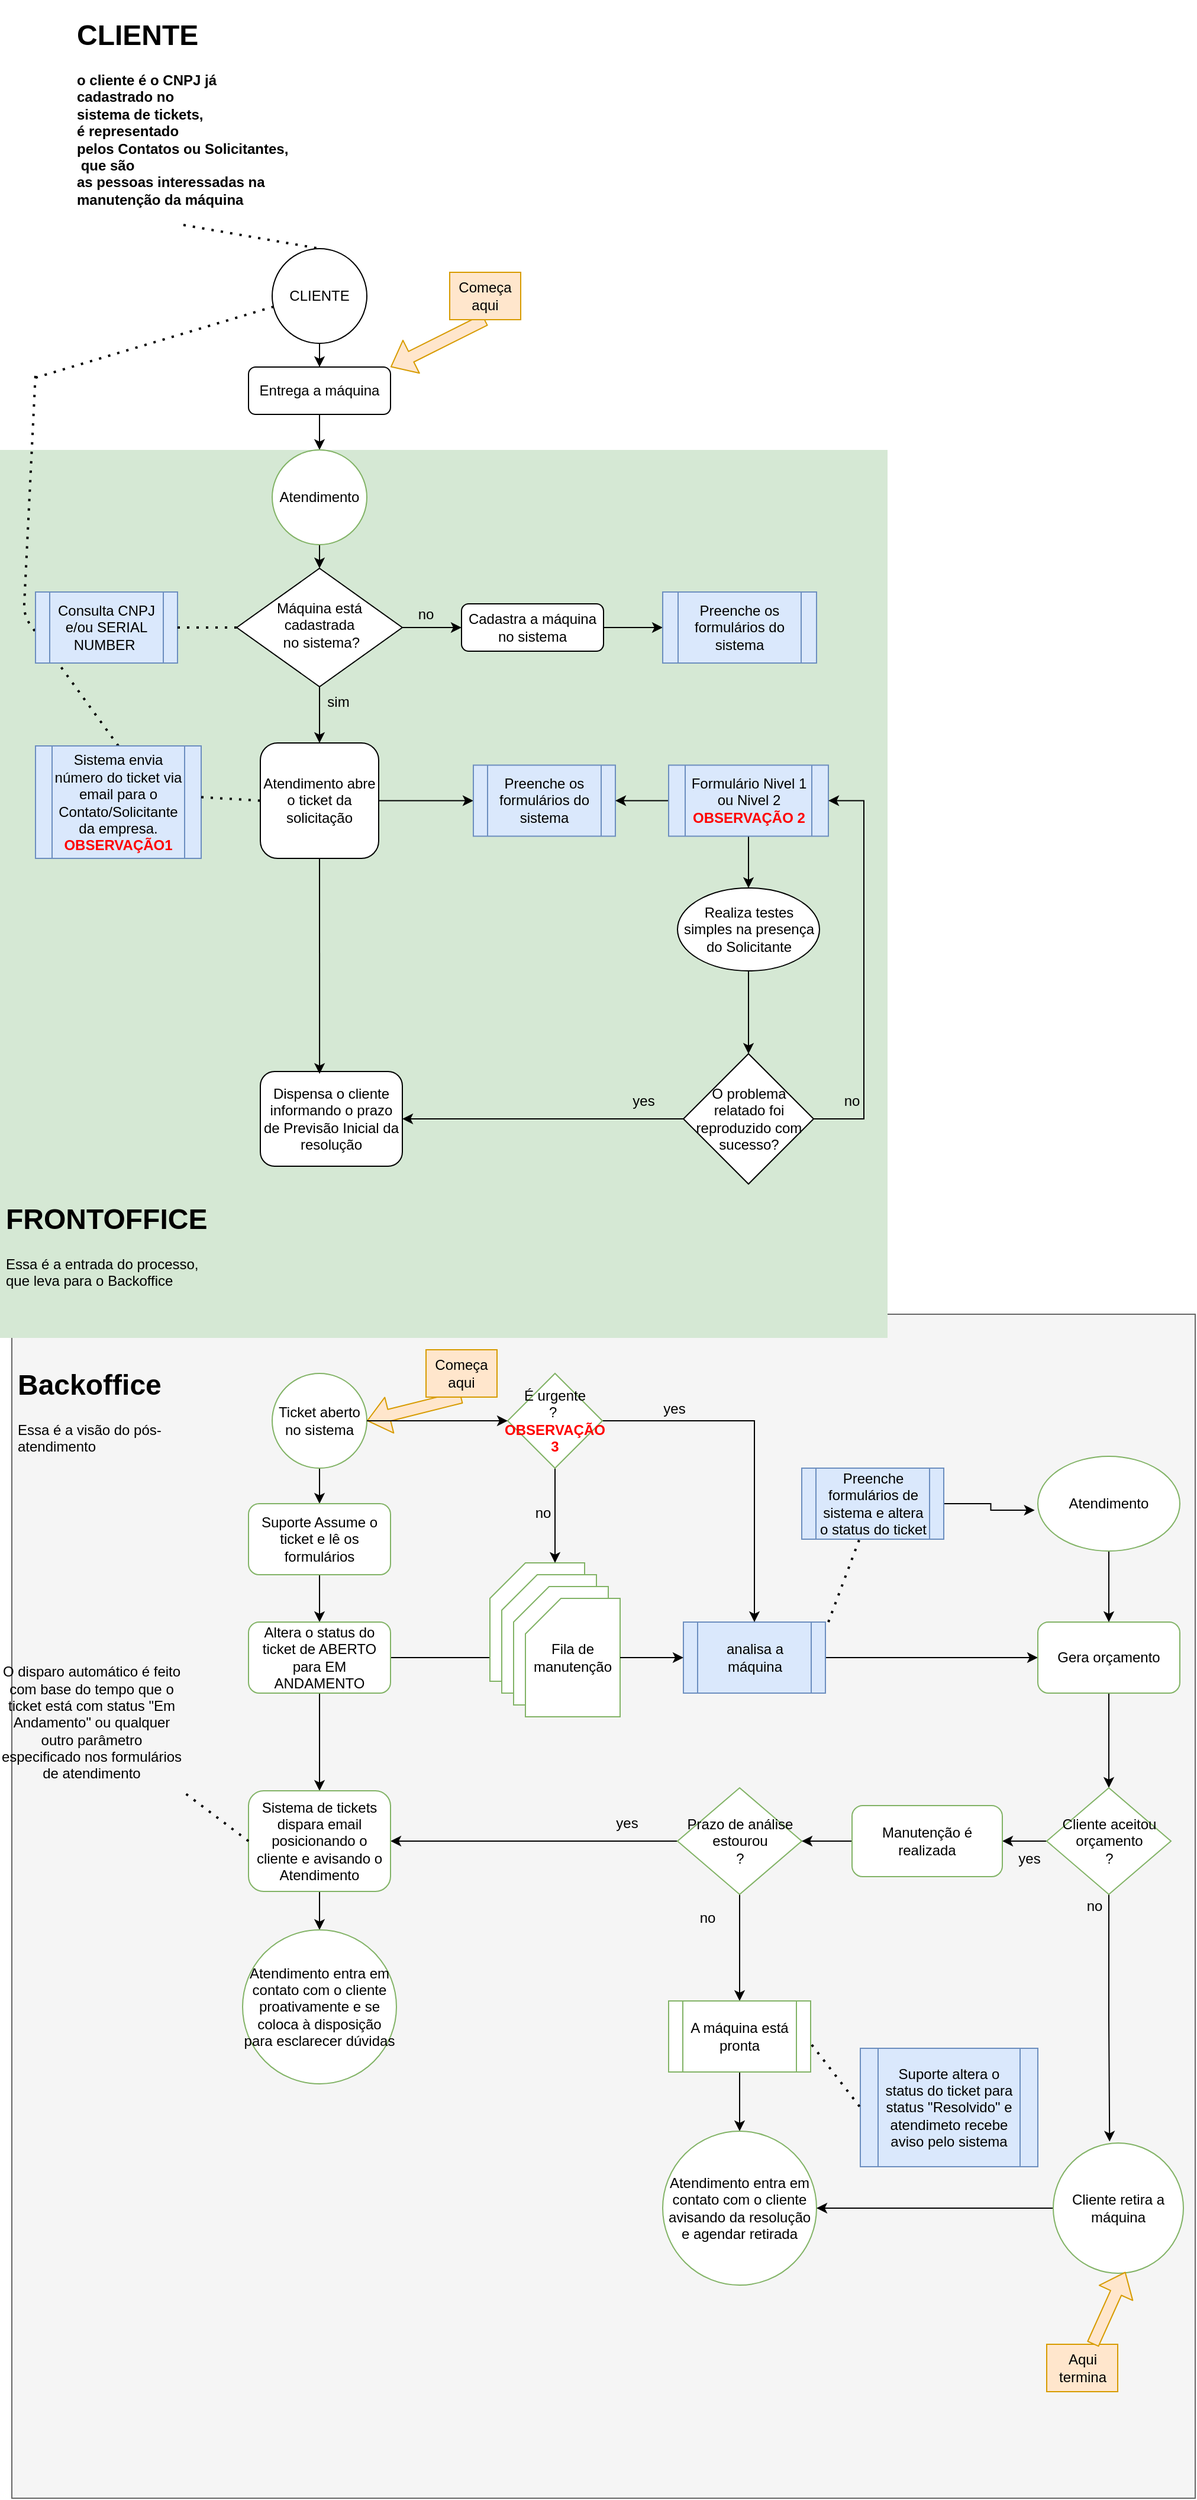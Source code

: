 <mxfile version="13.6.4" type="github" pages="2">
  <diagram id="C5RBs43oDa-KdzZeNtuy" name="Visão Geral">
    <mxGraphModel dx="1499" dy="1577" grid="1" gridSize="10" guides="1" tooltips="1" connect="1" arrows="1" fold="1" page="1" pageScale="1" pageWidth="827" pageHeight="1169" math="0" shadow="0">
      <root>
        <mxCell id="WIyWlLk6GJQsqaUBKTNV-0" />
        <mxCell id="WIyWlLk6GJQsqaUBKTNV-1" parent="WIyWlLk6GJQsqaUBKTNV-0" />
        <mxCell id="3Efzy5YHDAg28Vnzc58b-7" value="" style="whiteSpace=wrap;html=1;aspect=fixed;fillColor=#f5f5f5;strokeColor=#666666;fontColor=#333333;" vertex="1" parent="WIyWlLk6GJQsqaUBKTNV-1">
          <mxGeometry x="-40" y="790" width="1000" height="1000" as="geometry" />
        </mxCell>
        <mxCell id="3Efzy5YHDAg28Vnzc58b-5" value="" style="whiteSpace=wrap;html=1;aspect=fixed;fillColor=#d5e8d4;strokeColor=none;" vertex="1" parent="WIyWlLk6GJQsqaUBKTNV-1">
          <mxGeometry x="-50" y="60" width="750" height="750" as="geometry" />
        </mxCell>
        <mxCell id="7Lst1Z8mut2F61UAbVNJ-13" value="" style="endArrow=none;dashed=1;html=1;dashPattern=1 3;strokeWidth=2;exitX=0.5;exitY=0;exitDx=0;exitDy=0;" parent="WIyWlLk6GJQsqaUBKTNV-1" source="7Lst1Z8mut2F61UAbVNJ-11" edge="1">
          <mxGeometry width="50" height="50" relative="1" as="geometry">
            <mxPoint x="60" y="320" as="sourcePoint" />
            <mxPoint x="-20" y="-4" as="targetPoint" />
            <Array as="points">
              <mxPoint x="-30" y="200" />
            </Array>
          </mxGeometry>
        </mxCell>
        <mxCell id="3Efzy5YHDAg28Vnzc58b-15" style="edgeStyle=orthogonalEdgeStyle;rounded=0;orthogonalLoop=1;jettySize=auto;html=1;exitX=0.5;exitY=1;exitDx=0;exitDy=0;entryX=0.5;entryY=0;entryDx=0;entryDy=0;" edge="1" parent="WIyWlLk6GJQsqaUBKTNV-1" source="WIyWlLk6GJQsqaUBKTNV-3" target="3Efzy5YHDAg28Vnzc58b-12">
          <mxGeometry relative="1" as="geometry" />
        </mxCell>
        <mxCell id="WIyWlLk6GJQsqaUBKTNV-3" value="Entrega a máquina" style="rounded=1;whiteSpace=wrap;html=1;fontSize=12;glass=0;strokeWidth=1;shadow=0;" parent="WIyWlLk6GJQsqaUBKTNV-1" vertex="1">
          <mxGeometry x="160" y="-10" width="120" height="40" as="geometry" />
        </mxCell>
        <mxCell id="UbtrlWNclStTOAR4xFq_-16" value="" style="edgeStyle=orthogonalEdgeStyle;rounded=0;orthogonalLoop=1;jettySize=auto;html=1;" edge="1" parent="WIyWlLk6GJQsqaUBKTNV-1" source="WIyWlLk6GJQsqaUBKTNV-6" target="UbtrlWNclStTOAR4xFq_-13">
          <mxGeometry relative="1" as="geometry" />
        </mxCell>
        <mxCell id="3Efzy5YHDAg28Vnzc58b-3" style="edgeStyle=orthogonalEdgeStyle;rounded=0;orthogonalLoop=1;jettySize=auto;html=1;exitX=1;exitY=0.5;exitDx=0;exitDy=0;entryX=0;entryY=0.5;entryDx=0;entryDy=0;" edge="1" parent="WIyWlLk6GJQsqaUBKTNV-1" source="WIyWlLk6GJQsqaUBKTNV-6" target="WIyWlLk6GJQsqaUBKTNV-7">
          <mxGeometry relative="1" as="geometry" />
        </mxCell>
        <mxCell id="WIyWlLk6GJQsqaUBKTNV-6" value="Máquina está cadastrada&lt;br&gt;&amp;nbsp;no sistema?" style="rhombus;whiteSpace=wrap;html=1;shadow=0;fontFamily=Helvetica;fontSize=12;align=center;strokeWidth=1;spacing=6;spacingTop=-4;" parent="WIyWlLk6GJQsqaUBKTNV-1" vertex="1">
          <mxGeometry x="150" y="160" width="140" height="100" as="geometry" />
        </mxCell>
        <mxCell id="7Lst1Z8mut2F61UAbVNJ-8" style="edgeStyle=orthogonalEdgeStyle;rounded=0;orthogonalLoop=1;jettySize=auto;html=1;entryX=0;entryY=0.5;entryDx=0;entryDy=0;" parent="WIyWlLk6GJQsqaUBKTNV-1" source="WIyWlLk6GJQsqaUBKTNV-7" target="7Lst1Z8mut2F61UAbVNJ-5" edge="1">
          <mxGeometry relative="1" as="geometry" />
        </mxCell>
        <mxCell id="WIyWlLk6GJQsqaUBKTNV-7" value="Cadastra a máquina no sistema" style="rounded=1;whiteSpace=wrap;html=1;fontSize=12;glass=0;strokeWidth=1;shadow=0;" parent="WIyWlLk6GJQsqaUBKTNV-1" vertex="1">
          <mxGeometry x="340" y="190" width="120" height="40" as="geometry" />
        </mxCell>
        <mxCell id="7Lst1Z8mut2F61UAbVNJ-10" style="edgeStyle=orthogonalEdgeStyle;rounded=0;orthogonalLoop=1;jettySize=auto;html=1;exitX=1;exitY=0.5;exitDx=0;exitDy=0;" parent="WIyWlLk6GJQsqaUBKTNV-1" source="UbtrlWNclStTOAR4xFq_-13" target="7Lst1Z8mut2F61UAbVNJ-9" edge="1">
          <mxGeometry relative="1" as="geometry">
            <mxPoint x="275" y="357.5" as="sourcePoint" />
          </mxGeometry>
        </mxCell>
        <mxCell id="WIyWlLk6GJQsqaUBKTNV-11" value="Dispensa o cliente informando o prazo de Previsão Inicial da resolução" style="rounded=1;whiteSpace=wrap;html=1;fontSize=12;glass=0;strokeWidth=1;shadow=0;" parent="WIyWlLk6GJQsqaUBKTNV-1" vertex="1">
          <mxGeometry x="170" y="585" width="120" height="80" as="geometry" />
        </mxCell>
        <mxCell id="7Lst1Z8mut2F61UAbVNJ-1" value="" style="edgeStyle=orthogonalEdgeStyle;rounded=0;orthogonalLoop=1;jettySize=auto;html=1;exitX=0.5;exitY=1;exitDx=0;exitDy=0;" parent="WIyWlLk6GJQsqaUBKTNV-1" source="7Lst1Z8mut2F61UAbVNJ-2" target="WIyWlLk6GJQsqaUBKTNV-3" edge="1">
          <mxGeometry relative="1" as="geometry">
            <mxPoint x="220" y="40" as="sourcePoint" />
          </mxGeometry>
        </mxCell>
        <mxCell id="7Lst1Z8mut2F61UAbVNJ-2" value="CLIENTE" style="ellipse;whiteSpace=wrap;html=1;aspect=fixed;" parent="WIyWlLk6GJQsqaUBKTNV-1" vertex="1">
          <mxGeometry x="180" y="-110" width="80" height="80" as="geometry" />
        </mxCell>
        <mxCell id="7Lst1Z8mut2F61UAbVNJ-3" value="Consulta CNPJ e/ou SERIAL NUMBER&amp;nbsp;" style="shape=process;whiteSpace=wrap;html=1;backgroundOutline=1;fillColor=#dae8fc;strokeColor=#6c8ebf;" parent="WIyWlLk6GJQsqaUBKTNV-1" vertex="1">
          <mxGeometry x="-20" y="180" width="120" height="60" as="geometry" />
        </mxCell>
        <mxCell id="7Lst1Z8mut2F61UAbVNJ-5" value="Preenche os formulários do sistema" style="shape=process;whiteSpace=wrap;html=1;backgroundOutline=1;fillColor=#dae8fc;strokeColor=#6c8ebf;" parent="WIyWlLk6GJQsqaUBKTNV-1" vertex="1">
          <mxGeometry x="510" y="180" width="130" height="60" as="geometry" />
        </mxCell>
        <mxCell id="7Lst1Z8mut2F61UAbVNJ-9" value="Preenche os formulários do sistema" style="shape=process;whiteSpace=wrap;html=1;backgroundOutline=1;fillColor=#dae8fc;strokeColor=#6c8ebf;" parent="WIyWlLk6GJQsqaUBKTNV-1" vertex="1">
          <mxGeometry x="350" y="326.25" width="120" height="60" as="geometry" />
        </mxCell>
        <mxCell id="7Lst1Z8mut2F61UAbVNJ-11" value="Sistema envia número do ticket via email para o Contato/Solicitante&lt;br&gt;da empresa. &lt;b&gt;&lt;font color=&quot;#ff0000&quot;&gt;OBSERVAÇÃO1&lt;/font&gt;&lt;/b&gt;" style="shape=process;whiteSpace=wrap;html=1;backgroundOutline=1;fillColor=#dae8fc;strokeColor=#6c8ebf;" parent="WIyWlLk6GJQsqaUBKTNV-1" vertex="1">
          <mxGeometry x="-20" y="310" width="140" height="95" as="geometry" />
        </mxCell>
        <mxCell id="7Lst1Z8mut2F61UAbVNJ-14" value="" style="endArrow=none;dashed=1;html=1;dashPattern=1 3;strokeWidth=2;entryX=0.013;entryY=0.613;entryDx=0;entryDy=0;entryPerimeter=0;" parent="WIyWlLk6GJQsqaUBKTNV-1" target="7Lst1Z8mut2F61UAbVNJ-2" edge="1">
          <mxGeometry width="50" height="50" relative="1" as="geometry">
            <mxPoint x="-20" y="-1" as="sourcePoint" />
            <mxPoint x="70" y="6" as="targetPoint" />
          </mxGeometry>
        </mxCell>
        <mxCell id="7Lst1Z8mut2F61UAbVNJ-16" value="" style="endArrow=none;dashed=1;html=1;dashPattern=1 3;strokeWidth=2;entryX=0.5;entryY=0;entryDx=0;entryDy=0;exitX=0.5;exitY=1;exitDx=0;exitDy=0;" parent="WIyWlLk6GJQsqaUBKTNV-1" source="vkwxqfJW33phr8rS3gwy-21" target="7Lst1Z8mut2F61UAbVNJ-2" edge="1">
          <mxGeometry width="50" height="50" relative="1" as="geometry">
            <mxPoint x="201.2" y="-136" as="sourcePoint" />
            <mxPoint x="192" y="12" as="targetPoint" />
          </mxGeometry>
        </mxCell>
        <mxCell id="UbtrlWNclStTOAR4xFq_-1" style="edgeStyle=orthogonalEdgeStyle;rounded=0;orthogonalLoop=1;jettySize=auto;html=1;entryX=1;entryY=0.5;entryDx=0;entryDy=0;" edge="1" parent="WIyWlLk6GJQsqaUBKTNV-1" source="UbtrlWNclStTOAR4xFq_-0" target="7Lst1Z8mut2F61UAbVNJ-9">
          <mxGeometry relative="1" as="geometry" />
        </mxCell>
        <mxCell id="UbtrlWNclStTOAR4xFq_-3" style="edgeStyle=orthogonalEdgeStyle;rounded=0;orthogonalLoop=1;jettySize=auto;html=1;" edge="1" parent="WIyWlLk6GJQsqaUBKTNV-1" source="UbtrlWNclStTOAR4xFq_-0" target="UbtrlWNclStTOAR4xFq_-2">
          <mxGeometry relative="1" as="geometry" />
        </mxCell>
        <mxCell id="UbtrlWNclStTOAR4xFq_-0" value="Formulário Nivel 1 ou Nivel 2&lt;br&gt;&lt;font color=&quot;#ff0000&quot;&gt;&lt;b&gt;OBSERVAÇÃO 2&lt;/b&gt;&lt;/font&gt;" style="shape=process;whiteSpace=wrap;html=1;backgroundOutline=1;fillColor=#dae8fc;strokeColor=#6c8ebf;" vertex="1" parent="WIyWlLk6GJQsqaUBKTNV-1">
          <mxGeometry x="515" y="326.25" width="135" height="60" as="geometry" />
        </mxCell>
        <mxCell id="UbtrlWNclStTOAR4xFq_-5" style="edgeStyle=orthogonalEdgeStyle;rounded=0;orthogonalLoop=1;jettySize=auto;html=1;entryX=0.5;entryY=0;entryDx=0;entryDy=0;" edge="1" parent="WIyWlLk6GJQsqaUBKTNV-1" source="UbtrlWNclStTOAR4xFq_-2" target="UbtrlWNclStTOAR4xFq_-7">
          <mxGeometry relative="1" as="geometry">
            <mxPoint x="580" y="540" as="targetPoint" />
          </mxGeometry>
        </mxCell>
        <mxCell id="UbtrlWNclStTOAR4xFq_-2" value="Realiza testes simples na presença do Solicitante" style="ellipse;whiteSpace=wrap;html=1;" vertex="1" parent="WIyWlLk6GJQsqaUBKTNV-1">
          <mxGeometry x="522.5" y="430" width="120" height="70" as="geometry" />
        </mxCell>
        <mxCell id="UbtrlWNclStTOAR4xFq_-18" style="edgeStyle=orthogonalEdgeStyle;rounded=0;orthogonalLoop=1;jettySize=auto;html=1;exitX=1;exitY=0.5;exitDx=0;exitDy=0;entryX=1;entryY=0.5;entryDx=0;entryDy=0;" edge="1" parent="WIyWlLk6GJQsqaUBKTNV-1" source="UbtrlWNclStTOAR4xFq_-7" target="UbtrlWNclStTOAR4xFq_-0">
          <mxGeometry relative="1" as="geometry">
            <Array as="points">
              <mxPoint x="680" y="625" />
              <mxPoint x="680" y="356" />
            </Array>
          </mxGeometry>
        </mxCell>
        <mxCell id="UbtrlWNclStTOAR4xFq_-21" style="edgeStyle=orthogonalEdgeStyle;rounded=0;orthogonalLoop=1;jettySize=auto;html=1;" edge="1" parent="WIyWlLk6GJQsqaUBKTNV-1" source="UbtrlWNclStTOAR4xFq_-7" target="WIyWlLk6GJQsqaUBKTNV-11">
          <mxGeometry relative="1" as="geometry" />
        </mxCell>
        <mxCell id="UbtrlWNclStTOAR4xFq_-7" value="O problema relatado foi reproduzido com sucesso?" style="rhombus;whiteSpace=wrap;html=1;" vertex="1" parent="WIyWlLk6GJQsqaUBKTNV-1">
          <mxGeometry x="527.5" y="570" width="110" height="110" as="geometry" />
        </mxCell>
        <mxCell id="UbtrlWNclStTOAR4xFq_-10" value="no&lt;span style=&quot;color: rgba(0 , 0 , 0 , 0) ; font-family: monospace ; font-size: 0px&quot;&gt;%3CmxGraphModel%3E%3Croot%3E%3CmxCell%20id%3D%220%22%2F%3E%3CmxCell%20id%3D%221%22%20parent%3D%220%22%2F%3E%3CmxCell%20id%3D%222%22%20value%3D%22Preenche%20os%20formul%C3%A1rios%20do%20sistema%22%20style%3D%22shape%3Dprocess%3BwhiteSpace%3Dwrap%3Bhtml%3D1%3BbackgroundOutline%3D1%3BfillColor%3D%23dae8fc%3BstrokeColor%3D%236c8ebf%3B%22%20vertex%3D%221%22%20parent%3D%221%22%3E%3CmxGeometry%20x%3D%22350%22%20y%3D%22327.5%22%20width%3D%22120%22%20height%3D%2260%22%20as%3D%22geometry%22%2F%3E%3C%2FmxCell%3E%3C%2Froot%3E%3C%2FmxGraphModel%3E&lt;/span&gt;" style="text;html=1;strokeColor=none;fillColor=none;align=center;verticalAlign=middle;whiteSpace=wrap;rounded=0;" vertex="1" parent="WIyWlLk6GJQsqaUBKTNV-1">
          <mxGeometry x="650" y="600" width="40" height="20" as="geometry" />
        </mxCell>
        <mxCell id="UbtrlWNclStTOAR4xFq_-11" value="yes" style="text;html=1;strokeColor=none;fillColor=none;align=center;verticalAlign=middle;whiteSpace=wrap;rounded=0;" vertex="1" parent="WIyWlLk6GJQsqaUBKTNV-1">
          <mxGeometry x="474" y="600" width="40" height="20" as="geometry" />
        </mxCell>
        <mxCell id="UbtrlWNclStTOAR4xFq_-12" value="" style="endArrow=none;dashed=1;html=1;dashPattern=1 3;strokeWidth=2;exitX=1;exitY=0.5;exitDx=0;exitDy=0;entryX=0;entryY=0.5;entryDx=0;entryDy=0;" edge="1" parent="WIyWlLk6GJQsqaUBKTNV-1" source="7Lst1Z8mut2F61UAbVNJ-3" target="WIyWlLk6GJQsqaUBKTNV-6">
          <mxGeometry width="50" height="50" relative="1" as="geometry">
            <mxPoint x="120" y="270" as="sourcePoint" />
            <mxPoint x="170" y="220" as="targetPoint" />
          </mxGeometry>
        </mxCell>
        <mxCell id="3Efzy5YHDAg28Vnzc58b-4" style="edgeStyle=orthogonalEdgeStyle;rounded=0;orthogonalLoop=1;jettySize=auto;html=1;exitX=0.5;exitY=1;exitDx=0;exitDy=0;entryX=0.417;entryY=0.025;entryDx=0;entryDy=0;entryPerimeter=0;" edge="1" parent="WIyWlLk6GJQsqaUBKTNV-1" source="UbtrlWNclStTOAR4xFq_-13" target="WIyWlLk6GJQsqaUBKTNV-11">
          <mxGeometry relative="1" as="geometry" />
        </mxCell>
        <mxCell id="UbtrlWNclStTOAR4xFq_-13" value="Atendimento abre o ticket da solicitação" style="rounded=1;whiteSpace=wrap;html=1;" vertex="1" parent="WIyWlLk6GJQsqaUBKTNV-1">
          <mxGeometry x="170" y="307.5" width="100" height="97.5" as="geometry" />
        </mxCell>
        <mxCell id="UbtrlWNclStTOAR4xFq_-15" value="" style="endArrow=none;dashed=1;html=1;dashPattern=1 3;strokeWidth=2;exitX=1;exitY=0.5;exitDx=0;exitDy=0;entryX=0;entryY=0.5;entryDx=0;entryDy=0;" edge="1" parent="WIyWlLk6GJQsqaUBKTNV-1" target="UbtrlWNclStTOAR4xFq_-13">
          <mxGeometry width="50" height="50" relative="1" as="geometry">
            <mxPoint x="120" y="353.25" as="sourcePoint" />
            <mxPoint x="170" y="353.25" as="targetPoint" />
          </mxGeometry>
        </mxCell>
        <mxCell id="3Efzy5YHDAg28Vnzc58b-0" value="" style="shape=flexArrow;endArrow=classic;html=1;exitX=0.5;exitY=1;exitDx=0;exitDy=0;entryX=1;entryY=0;entryDx=0;entryDy=0;fillColor=#ffe6cc;strokeColor=#d79b00;" edge="1" parent="WIyWlLk6GJQsqaUBKTNV-1" source="3Efzy5YHDAg28Vnzc58b-2" target="WIyWlLk6GJQsqaUBKTNV-3">
          <mxGeometry width="50" height="50" relative="1" as="geometry">
            <mxPoint x="350" y="10" as="sourcePoint" />
            <mxPoint x="310" y="50" as="targetPoint" />
          </mxGeometry>
        </mxCell>
        <mxCell id="3Efzy5YHDAg28Vnzc58b-2" value="Começa aqui" style="text;html=1;strokeColor=#d79b00;fillColor=#ffe6cc;align=center;verticalAlign=middle;whiteSpace=wrap;rounded=0;" vertex="1" parent="WIyWlLk6GJQsqaUBKTNV-1">
          <mxGeometry x="330" y="-90" width="60" height="40" as="geometry" />
        </mxCell>
        <mxCell id="3Efzy5YHDAg28Vnzc58b-6" value="&lt;h1&gt;FRONTOFFICE&lt;/h1&gt;&lt;div&gt;Essa é a entrada do processo, que leva para o Backoffice&lt;/div&gt;" style="text;html=1;strokeColor=none;fillColor=none;spacing=5;spacingTop=-20;whiteSpace=wrap;overflow=hidden;rounded=0;" vertex="1" parent="WIyWlLk6GJQsqaUBKTNV-1">
          <mxGeometry x="-50" y="690" width="190" height="120" as="geometry" />
        </mxCell>
        <mxCell id="3Efzy5YHDAg28Vnzc58b-8" value="&lt;h1&gt;Backoffice&lt;/h1&gt;&lt;div&gt;Essa é a visão do pós-atendimento&lt;/div&gt;" style="text;html=1;strokeColor=none;fillColor=none;spacing=5;spacingTop=-20;whiteSpace=wrap;overflow=hidden;rounded=0;" vertex="1" parent="WIyWlLk6GJQsqaUBKTNV-1">
          <mxGeometry x="-40" y="830" width="170" height="80" as="geometry" />
        </mxCell>
        <mxCell id="vkwxqfJW33phr8rS3gwy-1" value="" style="edgeStyle=orthogonalEdgeStyle;rounded=0;orthogonalLoop=1;jettySize=auto;html=1;" edge="1" parent="WIyWlLk6GJQsqaUBKTNV-1" source="3Efzy5YHDAg28Vnzc58b-9" target="vkwxqfJW33phr8rS3gwy-0">
          <mxGeometry relative="1" as="geometry" />
        </mxCell>
        <mxCell id="3Efzy5YHDAg28Vnzc58b-9" value="Ticket aberto no sistema" style="ellipse;whiteSpace=wrap;html=1;aspect=fixed;strokeColor=#82B366;" vertex="1" parent="WIyWlLk6GJQsqaUBKTNV-1">
          <mxGeometry x="180" y="840" width="80" height="80" as="geometry" />
        </mxCell>
        <mxCell id="3Efzy5YHDAg28Vnzc58b-10" value="" style="shape=flexArrow;endArrow=classic;html=1;exitX=0.5;exitY=1;exitDx=0;exitDy=0;fillColor=#ffe6cc;strokeColor=#d79b00;entryX=1;entryY=0.5;entryDx=0;entryDy=0;" edge="1" parent="WIyWlLk6GJQsqaUBKTNV-1" source="3Efzy5YHDAg28Vnzc58b-11" target="3Efzy5YHDAg28Vnzc58b-9">
          <mxGeometry width="50" height="50" relative="1" as="geometry">
            <mxPoint x="320" y="870" as="sourcePoint" />
            <mxPoint x="280" y="920" as="targetPoint" />
          </mxGeometry>
        </mxCell>
        <mxCell id="3Efzy5YHDAg28Vnzc58b-11" value="Começa aqui" style="text;html=1;strokeColor=#d79b00;fillColor=#ffe6cc;align=center;verticalAlign=middle;whiteSpace=wrap;rounded=0;" vertex="1" parent="WIyWlLk6GJQsqaUBKTNV-1">
          <mxGeometry x="310" y="820" width="60" height="40" as="geometry" />
        </mxCell>
        <mxCell id="3Efzy5YHDAg28Vnzc58b-14" style="edgeStyle=orthogonalEdgeStyle;rounded=0;orthogonalLoop=1;jettySize=auto;html=1;exitX=0.5;exitY=1;exitDx=0;exitDy=0;entryX=0.5;entryY=0;entryDx=0;entryDy=0;" edge="1" parent="WIyWlLk6GJQsqaUBKTNV-1" source="3Efzy5YHDAg28Vnzc58b-12" target="WIyWlLk6GJQsqaUBKTNV-6">
          <mxGeometry relative="1" as="geometry" />
        </mxCell>
        <mxCell id="3Efzy5YHDAg28Vnzc58b-12" value="Atendimento" style="ellipse;whiteSpace=wrap;html=1;aspect=fixed;strokeColor=#82B366;" vertex="1" parent="WIyWlLk6GJQsqaUBKTNV-1">
          <mxGeometry x="180" y="60" width="80" height="80" as="geometry" />
        </mxCell>
        <mxCell id="3Efzy5YHDAg28Vnzc58b-17" value="no" style="text;html=1;strokeColor=none;fillColor=none;align=center;verticalAlign=middle;whiteSpace=wrap;rounded=0;" vertex="1" parent="WIyWlLk6GJQsqaUBKTNV-1">
          <mxGeometry x="290" y="189" width="40" height="20" as="geometry" />
        </mxCell>
        <mxCell id="3Efzy5YHDAg28Vnzc58b-18" value="sim" style="text;html=1;strokeColor=none;fillColor=none;align=center;verticalAlign=middle;whiteSpace=wrap;rounded=0;" vertex="1" parent="WIyWlLk6GJQsqaUBKTNV-1">
          <mxGeometry x="216" y="263" width="40" height="20" as="geometry" />
        </mxCell>
        <mxCell id="vkwxqfJW33phr8rS3gwy-3" value="" style="edgeStyle=orthogonalEdgeStyle;rounded=0;orthogonalLoop=1;jettySize=auto;html=1;" edge="1" parent="WIyWlLk6GJQsqaUBKTNV-1" source="vkwxqfJW33phr8rS3gwy-0" target="vkwxqfJW33phr8rS3gwy-2">
          <mxGeometry relative="1" as="geometry" />
        </mxCell>
        <mxCell id="vkwxqfJW33phr8rS3gwy-0" value="Suporte Assume o ticket e lê os formulários" style="rounded=1;whiteSpace=wrap;html=1;strokeColor=#82B366;" vertex="1" parent="WIyWlLk6GJQsqaUBKTNV-1">
          <mxGeometry x="160" y="950" width="120" height="60" as="geometry" />
        </mxCell>
        <mxCell id="vkwxqfJW33phr8rS3gwy-18" style="edgeStyle=orthogonalEdgeStyle;rounded=0;orthogonalLoop=1;jettySize=auto;html=1;entryX=0;entryY=0.5;entryDx=0;entryDy=0;entryPerimeter=0;" edge="1" parent="WIyWlLk6GJQsqaUBKTNV-1" source="vkwxqfJW33phr8rS3gwy-2" target="vkwxqfJW33phr8rS3gwy-16">
          <mxGeometry relative="1" as="geometry" />
        </mxCell>
        <mxCell id="ES5me8l2rDtiktb0e1JD-5" style="edgeStyle=orthogonalEdgeStyle;rounded=0;orthogonalLoop=1;jettySize=auto;html=1;exitX=0.5;exitY=1;exitDx=0;exitDy=0;" edge="1" parent="WIyWlLk6GJQsqaUBKTNV-1" source="vkwxqfJW33phr8rS3gwy-2" target="ES5me8l2rDtiktb0e1JD-4">
          <mxGeometry relative="1" as="geometry" />
        </mxCell>
        <mxCell id="vkwxqfJW33phr8rS3gwy-2" value="Altera o status do ticket de ABERTO para EM ANDAMENTO" style="rounded=1;whiteSpace=wrap;html=1;strokeColor=#82B366;" vertex="1" parent="WIyWlLk6GJQsqaUBKTNV-1">
          <mxGeometry x="160" y="1050" width="120" height="60" as="geometry" />
        </mxCell>
        <mxCell id="ES5me8l2rDtiktb0e1JD-42" style="edgeStyle=orthogonalEdgeStyle;rounded=0;orthogonalLoop=1;jettySize=auto;html=1;entryX=0;entryY=0.5;entryDx=0;entryDy=0;" edge="1" parent="WIyWlLk6GJQsqaUBKTNV-1" source="vkwxqfJW33phr8rS3gwy-4" target="ES5me8l2rDtiktb0e1JD-30">
          <mxGeometry relative="1" as="geometry" />
        </mxCell>
        <mxCell id="vkwxqfJW33phr8rS3gwy-4" value="analisa a máquina" style="shape=process;whiteSpace=wrap;html=1;backgroundOutline=1;strokeColor=#6c8ebf;fillColor=#dae8fc;" vertex="1" parent="WIyWlLk6GJQsqaUBKTNV-1">
          <mxGeometry x="527.5" y="1050" width="120" height="60" as="geometry" />
        </mxCell>
        <mxCell id="vkwxqfJW33phr8rS3gwy-17" value="" style="group" vertex="1" connectable="0" parent="WIyWlLk6GJQsqaUBKTNV-1">
          <mxGeometry x="364" y="1000" width="110" height="130" as="geometry" />
        </mxCell>
        <mxCell id="vkwxqfJW33phr8rS3gwy-13" value="" style="shape=card;whiteSpace=wrap;html=1;strokeColor=#82B366;" vertex="1" parent="vkwxqfJW33phr8rS3gwy-17">
          <mxGeometry width="80" height="100" as="geometry" />
        </mxCell>
        <mxCell id="vkwxqfJW33phr8rS3gwy-14" value="" style="shape=card;whiteSpace=wrap;html=1;strokeColor=#82B366;" vertex="1" parent="vkwxqfJW33phr8rS3gwy-17">
          <mxGeometry x="10" y="10" width="80" height="100" as="geometry" />
        </mxCell>
        <mxCell id="vkwxqfJW33phr8rS3gwy-15" value="" style="shape=card;whiteSpace=wrap;html=1;strokeColor=#82B366;" vertex="1" parent="vkwxqfJW33phr8rS3gwy-17">
          <mxGeometry x="20" y="20" width="80" height="100" as="geometry" />
        </mxCell>
        <mxCell id="vkwxqfJW33phr8rS3gwy-16" value="" style="shape=card;whiteSpace=wrap;html=1;strokeColor=#82B366;" vertex="1" parent="vkwxqfJW33phr8rS3gwy-17">
          <mxGeometry x="30" y="30" width="80" height="100" as="geometry" />
        </mxCell>
        <mxCell id="vkwxqfJW33phr8rS3gwy-19" value="Fila de manutenção" style="text;html=1;strokeColor=none;fillColor=none;align=center;verticalAlign=middle;whiteSpace=wrap;rounded=0;" vertex="1" parent="vkwxqfJW33phr8rS3gwy-17">
          <mxGeometry x="50" y="70" width="40" height="20" as="geometry" />
        </mxCell>
        <mxCell id="vkwxqfJW33phr8rS3gwy-20" value="" style="edgeStyle=orthogonalEdgeStyle;rounded=0;orthogonalLoop=1;jettySize=auto;html=1;" edge="1" parent="WIyWlLk6GJQsqaUBKTNV-1" source="vkwxqfJW33phr8rS3gwy-16" target="vkwxqfJW33phr8rS3gwy-4">
          <mxGeometry relative="1" as="geometry" />
        </mxCell>
        <mxCell id="vkwxqfJW33phr8rS3gwy-21" value="&lt;h1&gt;CLIENTE&lt;/h1&gt;&lt;p&gt;&lt;b style=&quot;text-align: center&quot;&gt;o cliente é o CNPJ já&amp;nbsp;&lt;br&gt;cadastrado no&amp;nbsp;&lt;br&gt;sistema de tickets,&amp;nbsp;&lt;br&gt;é representado&lt;br&gt;pelos Contatos ou Solicitantes,&lt;br&gt;&amp;nbsp;que são&amp;nbsp;&lt;br&gt;as pessoas interessadas na&amp;nbsp;&lt;br&gt;manutenção da máquina&lt;/b&gt;&lt;br&gt;&lt;/p&gt;" style="text;html=1;strokeColor=none;fillColor=none;spacing=5;spacingTop=-20;whiteSpace=wrap;overflow=hidden;rounded=0;" vertex="1" parent="WIyWlLk6GJQsqaUBKTNV-1">
          <mxGeometry x="10" y="-310" width="190" height="180" as="geometry" />
        </mxCell>
        <mxCell id="vkwxqfJW33phr8rS3gwy-28" style="edgeStyle=orthogonalEdgeStyle;rounded=0;orthogonalLoop=1;jettySize=auto;html=1;exitX=0.5;exitY=1;exitDx=0;exitDy=0;entryX=0;entryY=0;entryDx=55;entryDy=0;entryPerimeter=0;" edge="1" parent="WIyWlLk6GJQsqaUBKTNV-1" source="vkwxqfJW33phr8rS3gwy-26" target="vkwxqfJW33phr8rS3gwy-13">
          <mxGeometry relative="1" as="geometry">
            <mxPoint x="420" y="990" as="targetPoint" />
          </mxGeometry>
        </mxCell>
        <mxCell id="vkwxqfJW33phr8rS3gwy-37" style="edgeStyle=orthogonalEdgeStyle;rounded=0;orthogonalLoop=1;jettySize=auto;html=1;entryX=0.5;entryY=0;entryDx=0;entryDy=0;" edge="1" parent="WIyWlLk6GJQsqaUBKTNV-1" source="vkwxqfJW33phr8rS3gwy-26" target="vkwxqfJW33phr8rS3gwy-4">
          <mxGeometry relative="1" as="geometry" />
        </mxCell>
        <mxCell id="vkwxqfJW33phr8rS3gwy-26" value="É urgente&lt;br&gt;?&amp;nbsp;&lt;br&gt;&lt;b&gt;&lt;font color=&quot;#ff0000&quot;&gt;OBSERVAÇÃO 3&lt;/font&gt;&lt;/b&gt;" style="rhombus;whiteSpace=wrap;html=1;strokeColor=#82B366;" vertex="1" parent="WIyWlLk6GJQsqaUBKTNV-1">
          <mxGeometry x="379" y="840" width="80" height="80" as="geometry" />
        </mxCell>
        <mxCell id="vkwxqfJW33phr8rS3gwy-30" value="yes" style="text;html=1;strokeColor=none;fillColor=none;align=center;verticalAlign=middle;whiteSpace=wrap;rounded=0;" vertex="1" parent="WIyWlLk6GJQsqaUBKTNV-1">
          <mxGeometry x="500" y="860" width="40" height="20" as="geometry" />
        </mxCell>
        <mxCell id="vkwxqfJW33phr8rS3gwy-38" value="no" style="text;html=1;strokeColor=none;fillColor=none;align=center;verticalAlign=middle;whiteSpace=wrap;rounded=0;" vertex="1" parent="WIyWlLk6GJQsqaUBKTNV-1">
          <mxGeometry x="389" y="948" width="40" height="20" as="geometry" />
        </mxCell>
        <mxCell id="vkwxqfJW33phr8rS3gwy-27" style="edgeStyle=orthogonalEdgeStyle;rounded=0;orthogonalLoop=1;jettySize=auto;html=1;exitX=1;exitY=0.5;exitDx=0;exitDy=0;" edge="1" parent="WIyWlLk6GJQsqaUBKTNV-1" source="3Efzy5YHDAg28Vnzc58b-9" target="vkwxqfJW33phr8rS3gwy-26">
          <mxGeometry relative="1" as="geometry" />
        </mxCell>
        <mxCell id="ES5me8l2rDtiktb0e1JD-7" style="edgeStyle=orthogonalEdgeStyle;rounded=0;orthogonalLoop=1;jettySize=auto;html=1;entryX=1;entryY=0.5;entryDx=0;entryDy=0;" edge="1" parent="WIyWlLk6GJQsqaUBKTNV-1" source="ES5me8l2rDtiktb0e1JD-2" target="ES5me8l2rDtiktb0e1JD-4">
          <mxGeometry relative="1" as="geometry" />
        </mxCell>
        <mxCell id="ES5me8l2rDtiktb0e1JD-13" style="edgeStyle=orthogonalEdgeStyle;rounded=0;orthogonalLoop=1;jettySize=auto;html=1;entryX=0.5;entryY=0;entryDx=0;entryDy=0;" edge="1" parent="WIyWlLk6GJQsqaUBKTNV-1" source="ES5me8l2rDtiktb0e1JD-2" target="ES5me8l2rDtiktb0e1JD-12">
          <mxGeometry relative="1" as="geometry" />
        </mxCell>
        <mxCell id="ES5me8l2rDtiktb0e1JD-2" value="Prazo de análise estourou&lt;br&gt;?" style="rhombus;whiteSpace=wrap;html=1;strokeColor=#82B366;" vertex="1" parent="WIyWlLk6GJQsqaUBKTNV-1">
          <mxGeometry x="522.5" y="1190" width="105" height="90" as="geometry" />
        </mxCell>
        <mxCell id="ES5me8l2rDtiktb0e1JD-3" value="yes" style="text;html=1;strokeColor=none;fillColor=none;align=center;verticalAlign=middle;whiteSpace=wrap;rounded=0;" vertex="1" parent="WIyWlLk6GJQsqaUBKTNV-1">
          <mxGeometry x="460" y="1210" width="40" height="20" as="geometry" />
        </mxCell>
        <mxCell id="ES5me8l2rDtiktb0e1JD-11" style="edgeStyle=orthogonalEdgeStyle;rounded=0;orthogonalLoop=1;jettySize=auto;html=1;entryX=0.5;entryY=0;entryDx=0;entryDy=0;" edge="1" parent="WIyWlLk6GJQsqaUBKTNV-1" source="ES5me8l2rDtiktb0e1JD-4" target="ES5me8l2rDtiktb0e1JD-10">
          <mxGeometry relative="1" as="geometry" />
        </mxCell>
        <mxCell id="ES5me8l2rDtiktb0e1JD-4" value="Sistema de tickets dispara email posicionando o cliente e avisando o Atendimento" style="rounded=1;whiteSpace=wrap;html=1;strokeColor=#82B366;" vertex="1" parent="WIyWlLk6GJQsqaUBKTNV-1">
          <mxGeometry x="160" y="1192.5" width="120" height="85" as="geometry" />
        </mxCell>
        <mxCell id="ES5me8l2rDtiktb0e1JD-8" value="O disparo automático é feito com base do tempo que o ticket está com status &quot;Em Andamento&quot; ou qualquer outro parâmetro especificado nos formulários de atendimento" style="text;html=1;strokeColor=none;fillColor=none;align=center;verticalAlign=middle;whiteSpace=wrap;rounded=0;" vertex="1" parent="WIyWlLk6GJQsqaUBKTNV-1">
          <mxGeometry x="-50" y="1060" width="155" height="150" as="geometry" />
        </mxCell>
        <mxCell id="ES5me8l2rDtiktb0e1JD-9" value="" style="endArrow=none;dashed=1;html=1;dashPattern=1 3;strokeWidth=2;exitX=0;exitY=0.5;exitDx=0;exitDy=0;" edge="1" parent="WIyWlLk6GJQsqaUBKTNV-1" source="ES5me8l2rDtiktb0e1JD-4" target="ES5me8l2rDtiktb0e1JD-8">
          <mxGeometry width="50" height="50" relative="1" as="geometry">
            <mxPoint x="40" y="1290" as="sourcePoint" />
            <mxPoint x="110" y="1180" as="targetPoint" />
          </mxGeometry>
        </mxCell>
        <mxCell id="ES5me8l2rDtiktb0e1JD-10" value="Atendimento entra em contato com o cliente proativamente e se coloca à disposição para esclarecer dúvidas" style="ellipse;whiteSpace=wrap;html=1;aspect=fixed;strokeColor=#82B366;" vertex="1" parent="WIyWlLk6GJQsqaUBKTNV-1">
          <mxGeometry x="155" y="1310" width="130" height="130" as="geometry" />
        </mxCell>
        <mxCell id="ES5me8l2rDtiktb0e1JD-19" style="edgeStyle=orthogonalEdgeStyle;rounded=0;orthogonalLoop=1;jettySize=auto;html=1;entryX=0.5;entryY=0;entryDx=0;entryDy=0;" edge="1" parent="WIyWlLk6GJQsqaUBKTNV-1" source="ES5me8l2rDtiktb0e1JD-12" target="ES5me8l2rDtiktb0e1JD-17">
          <mxGeometry relative="1" as="geometry" />
        </mxCell>
        <mxCell id="ES5me8l2rDtiktb0e1JD-12" value="A máquina está pronta" style="shape=process;whiteSpace=wrap;html=1;backgroundOutline=1;strokeColor=#82B366;" vertex="1" parent="WIyWlLk6GJQsqaUBKTNV-1">
          <mxGeometry x="515" y="1370" width="120" height="60" as="geometry" />
        </mxCell>
        <mxCell id="ES5me8l2rDtiktb0e1JD-14" value="no" style="text;html=1;strokeColor=none;fillColor=none;align=center;verticalAlign=middle;whiteSpace=wrap;rounded=0;" vertex="1" parent="WIyWlLk6GJQsqaUBKTNV-1">
          <mxGeometry x="527.5" y="1290" width="40" height="20" as="geometry" />
        </mxCell>
        <mxCell id="ES5me8l2rDtiktb0e1JD-15" value="Suporte altera o status do ticket para status &quot;Resolvido&quot; e atendimeto recebe aviso pelo sistema" style="shape=process;whiteSpace=wrap;html=1;backgroundOutline=1;strokeColor=#6c8ebf;fillColor=#dae8fc;" vertex="1" parent="WIyWlLk6GJQsqaUBKTNV-1">
          <mxGeometry x="677" y="1410" width="150" height="100" as="geometry" />
        </mxCell>
        <mxCell id="ES5me8l2rDtiktb0e1JD-16" value="" style="endArrow=none;dashed=1;html=1;dashPattern=1 3;strokeWidth=2;entryX=0;entryY=0.5;entryDx=0;entryDy=0;exitX=1.008;exitY=0.617;exitDx=0;exitDy=0;exitPerimeter=0;" edge="1" parent="WIyWlLk6GJQsqaUBKTNV-1" source="ES5me8l2rDtiktb0e1JD-12" target="ES5me8l2rDtiktb0e1JD-15">
          <mxGeometry width="50" height="50" relative="1" as="geometry">
            <mxPoint x="610" y="1510" as="sourcePoint" />
            <mxPoint x="660" y="1460" as="targetPoint" />
          </mxGeometry>
        </mxCell>
        <mxCell id="ES5me8l2rDtiktb0e1JD-17" value="Atendimento entra em contato com o cliente avisando da resolução e agendar retirada" style="ellipse;whiteSpace=wrap;html=1;aspect=fixed;strokeColor=#82B366;" vertex="1" parent="WIyWlLk6GJQsqaUBKTNV-1">
          <mxGeometry x="510" y="1480" width="130" height="130" as="geometry" />
        </mxCell>
        <mxCell id="ES5me8l2rDtiktb0e1JD-21" style="edgeStyle=orthogonalEdgeStyle;rounded=0;orthogonalLoop=1;jettySize=auto;html=1;" edge="1" parent="WIyWlLk6GJQsqaUBKTNV-1" source="ES5me8l2rDtiktb0e1JD-20" target="ES5me8l2rDtiktb0e1JD-17">
          <mxGeometry relative="1" as="geometry" />
        </mxCell>
        <mxCell id="ES5me8l2rDtiktb0e1JD-20" value="Cliente retira a máquina" style="ellipse;whiteSpace=wrap;html=1;aspect=fixed;strokeColor=#82B366;" vertex="1" parent="WIyWlLk6GJQsqaUBKTNV-1">
          <mxGeometry x="840" y="1490" width="110" height="110" as="geometry" />
        </mxCell>
        <mxCell id="ES5me8l2rDtiktb0e1JD-24" value="Aqui termina" style="text;html=1;strokeColor=#d79b00;fillColor=#ffe6cc;align=center;verticalAlign=middle;whiteSpace=wrap;rounded=0;" vertex="1" parent="WIyWlLk6GJQsqaUBKTNV-1">
          <mxGeometry x="834.5" y="1660" width="60" height="40" as="geometry" />
        </mxCell>
        <mxCell id="ES5me8l2rDtiktb0e1JD-26" value="" style="shape=flexArrow;endArrow=classic;html=1;entryX=0.555;entryY=0.989;entryDx=0;entryDy=0;entryPerimeter=0;fillColor=#ffe6cc;strokeColor=#d79b00;" edge="1" parent="WIyWlLk6GJQsqaUBKTNV-1" source="ES5me8l2rDtiktb0e1JD-24" target="ES5me8l2rDtiktb0e1JD-20">
          <mxGeometry width="50" height="50" relative="1" as="geometry">
            <mxPoint x="710" y="1650" as="sourcePoint" />
            <mxPoint x="760" y="1600" as="targetPoint" />
          </mxGeometry>
        </mxCell>
        <mxCell id="ES5me8l2rDtiktb0e1JD-32" style="edgeStyle=orthogonalEdgeStyle;rounded=0;orthogonalLoop=1;jettySize=auto;html=1;entryX=0.5;entryY=0;entryDx=0;entryDy=0;" edge="1" parent="WIyWlLk6GJQsqaUBKTNV-1" source="ES5me8l2rDtiktb0e1JD-30" target="ES5me8l2rDtiktb0e1JD-31">
          <mxGeometry relative="1" as="geometry" />
        </mxCell>
        <mxCell id="ES5me8l2rDtiktb0e1JD-30" value="Gera orçamento" style="rounded=1;whiteSpace=wrap;html=1;strokeColor=#82B366;" vertex="1" parent="WIyWlLk6GJQsqaUBKTNV-1">
          <mxGeometry x="827" y="1050" width="120" height="60" as="geometry" />
        </mxCell>
        <mxCell id="ES5me8l2rDtiktb0e1JD-34" style="edgeStyle=orthogonalEdgeStyle;rounded=0;orthogonalLoop=1;jettySize=auto;html=1;exitX=0.5;exitY=1;exitDx=0;exitDy=0;entryX=0.433;entryY=-0.011;entryDx=0;entryDy=0;entryPerimeter=0;" edge="1" parent="WIyWlLk6GJQsqaUBKTNV-1" source="ES5me8l2rDtiktb0e1JD-31" target="ES5me8l2rDtiktb0e1JD-20">
          <mxGeometry relative="1" as="geometry" />
        </mxCell>
        <mxCell id="ES5me8l2rDtiktb0e1JD-39" style="edgeStyle=orthogonalEdgeStyle;rounded=0;orthogonalLoop=1;jettySize=auto;html=1;" edge="1" parent="WIyWlLk6GJQsqaUBKTNV-1" source="ES5me8l2rDtiktb0e1JD-31" target="ES5me8l2rDtiktb0e1JD-37">
          <mxGeometry relative="1" as="geometry" />
        </mxCell>
        <mxCell id="ES5me8l2rDtiktb0e1JD-31" value="Cliente aceitou orçamento&lt;br&gt;?" style="rhombus;whiteSpace=wrap;html=1;strokeColor=#82B366;" vertex="1" parent="WIyWlLk6GJQsqaUBKTNV-1">
          <mxGeometry x="834.5" y="1190" width="105" height="90" as="geometry" />
        </mxCell>
        <mxCell id="ES5me8l2rDtiktb0e1JD-35" value="no" style="text;html=1;strokeColor=none;fillColor=none;align=center;verticalAlign=middle;whiteSpace=wrap;rounded=0;" vertex="1" parent="WIyWlLk6GJQsqaUBKTNV-1">
          <mxGeometry x="854.5" y="1280" width="40" height="20" as="geometry" />
        </mxCell>
        <mxCell id="ES5me8l2rDtiktb0e1JD-40" value="" style="edgeStyle=orthogonalEdgeStyle;rounded=0;orthogonalLoop=1;jettySize=auto;html=1;" edge="1" parent="WIyWlLk6GJQsqaUBKTNV-1" source="ES5me8l2rDtiktb0e1JD-37" target="ES5me8l2rDtiktb0e1JD-2">
          <mxGeometry relative="1" as="geometry" />
        </mxCell>
        <mxCell id="ES5me8l2rDtiktb0e1JD-37" value="Manutenção é realizada" style="rounded=1;whiteSpace=wrap;html=1;strokeColor=#82B366;" vertex="1" parent="WIyWlLk6GJQsqaUBKTNV-1">
          <mxGeometry x="670" y="1205" width="127" height="60" as="geometry" />
        </mxCell>
        <mxCell id="ES5me8l2rDtiktb0e1JD-41" value="yes" style="text;html=1;strokeColor=none;fillColor=none;align=center;verticalAlign=middle;whiteSpace=wrap;rounded=0;" vertex="1" parent="WIyWlLk6GJQsqaUBKTNV-1">
          <mxGeometry x="800" y="1240" width="40" height="20" as="geometry" />
        </mxCell>
        <mxCell id="ES5me8l2rDtiktb0e1JD-47" style="edgeStyle=orthogonalEdgeStyle;rounded=0;orthogonalLoop=1;jettySize=auto;html=1;entryX=-0.022;entryY=0.569;entryDx=0;entryDy=0;entryPerimeter=0;" edge="1" parent="WIyWlLk6GJQsqaUBKTNV-1" source="ES5me8l2rDtiktb0e1JD-43" target="ES5me8l2rDtiktb0e1JD-46">
          <mxGeometry relative="1" as="geometry" />
        </mxCell>
        <mxCell id="ES5me8l2rDtiktb0e1JD-43" value="Preenche formulários de sistema e altera o status do ticket" style="shape=process;whiteSpace=wrap;html=1;backgroundOutline=1;strokeColor=#6c8ebf;fillColor=#dae8fc;" vertex="1" parent="WIyWlLk6GJQsqaUBKTNV-1">
          <mxGeometry x="627.5" y="920" width="120" height="60" as="geometry" />
        </mxCell>
        <mxCell id="ES5me8l2rDtiktb0e1JD-44" value="" style="endArrow=none;dashed=1;html=1;dashPattern=1 3;strokeWidth=2;" edge="1" parent="WIyWlLk6GJQsqaUBKTNV-1" target="ES5me8l2rDtiktb0e1JD-43">
          <mxGeometry width="50" height="50" relative="1" as="geometry">
            <mxPoint x="650" y="1050" as="sourcePoint" />
            <mxPoint x="700" y="1000" as="targetPoint" />
          </mxGeometry>
        </mxCell>
        <mxCell id="ES5me8l2rDtiktb0e1JD-48" style="edgeStyle=orthogonalEdgeStyle;rounded=0;orthogonalLoop=1;jettySize=auto;html=1;entryX=0.5;entryY=0;entryDx=0;entryDy=0;" edge="1" parent="WIyWlLk6GJQsqaUBKTNV-1" source="ES5me8l2rDtiktb0e1JD-46" target="ES5me8l2rDtiktb0e1JD-30">
          <mxGeometry relative="1" as="geometry" />
        </mxCell>
        <mxCell id="ES5me8l2rDtiktb0e1JD-46" value="Atendimento" style="ellipse;whiteSpace=wrap;html=1;strokeColor=#82B366;" vertex="1" parent="WIyWlLk6GJQsqaUBKTNV-1">
          <mxGeometry x="827" y="910" width="120" height="80" as="geometry" />
        </mxCell>
      </root>
    </mxGraphModel>
  </diagram>
  <diagram id="yrA7DYfRsLxCKdaCFTd1" name="Observações">
    <mxGraphModel dx="1633" dy="490" grid="1" gridSize="10" guides="1" tooltips="1" connect="1" arrows="1" fold="1" page="1" pageScale="1" pageWidth="827" pageHeight="1169" math="0" shadow="0">
      <root>
        <mxCell id="bbBi_GXOPX22pND-AiUs-0" />
        <mxCell id="bbBi_GXOPX22pND-AiUs-1" parent="bbBi_GXOPX22pND-AiUs-0" />
        <mxCell id="yjBNP4C01OsD2xkWDfBo-0" value="Sistema envia número do ticket via email para o Contato/Solicitante&lt;br&gt;da empresa. &lt;b&gt;&lt;font color=&quot;#ff0000&quot;&gt;OBSERVAÇÃO1&lt;/font&gt;&lt;/b&gt;" style="shape=process;whiteSpace=wrap;html=1;backgroundOutline=1;fillColor=#dae8fc;strokeColor=#6c8ebf;" vertex="1" parent="bbBi_GXOPX22pND-AiUs-1">
          <mxGeometry x="-10" y="40" width="140" height="95" as="geometry" />
        </mxCell>
        <mxCell id="yjBNP4C01OsD2xkWDfBo-1" value="&lt;h1&gt;&lt;span&gt;Envio de email para o cliente&lt;/span&gt;&lt;br&gt;&lt;/h1&gt;&lt;div&gt;&lt;span&gt;&lt;i&gt;(Bons sistemas de ticket disparam automaticamente emails como esse)&lt;/i&gt;&lt;br&gt;&lt;br&gt;&lt;/span&gt;&lt;/div&gt;&lt;div&gt;Algo como &quot;Obrigado por escolher nossa empresa, seu equipamento está cadastrado em nosso sistema e em um prazo de 72h você receberá um novo email com o diagnóstico inicial que será feito pelo nosso time de Nivel 1.&lt;br&gt;Caso o problema seja mais grave e exija reparo de mais equipamentos além do inicialmente planejado, entraremos em contato comunicando um novo orçamento e prazo de resolução.&lt;br&gt;&lt;br&gt;Nosso time de Customer Success enviará emails semanalmente posicionando sobre o andamento da sua Solicitação, no entanto, caso ainda assim queira nos contatar, sinta-se à vontade em ligar para xxxxxxxx ou responda esse email&amp;nbsp;&lt;/div&gt;" style="text;html=1;spacing=5;spacingTop=-20;whiteSpace=wrap;overflow=hidden;rounded=0;fillColor=#f5f5f5;strokeColor=#666666;fontColor=#333333;" vertex="1" parent="bbBi_GXOPX22pND-AiUs-1">
          <mxGeometry x="-10" y="150" width="370" height="280" as="geometry" />
        </mxCell>
        <mxCell id="Uar4GYEDNtRg3jj3pyLA-0" value="Formulário Nivel 1 ou Nivel 2&lt;br&gt;&lt;font color=&quot;#ff0000&quot;&gt;&lt;b&gt;OBSERVAÇÃO 2&lt;/b&gt;&lt;/font&gt;" style="shape=process;whiteSpace=wrap;html=1;backgroundOutline=1;fillColor=#dae8fc;strokeColor=#6c8ebf;" vertex="1" parent="bbBi_GXOPX22pND-AiUs-1">
          <mxGeometry x="-10" y="470" width="135" height="60" as="geometry" />
        </mxCell>
        <mxCell id="Uar4GYEDNtRg3jj3pyLA-1" value="&lt;h1&gt;&lt;span&gt;FORMULÁRIOS&lt;br&gt;&lt;span style=&quot;font-size: 12px ; font-weight: 400&quot;&gt;&lt;i&gt;Os sistemas de tickets oferecem formulários, que substituem planilhas e em alguns casos disparam ações automáticas como avisar o cliente que o problema é mais grave ou envia solicitações de orçamento para fornecedores em caso de reposição de peças&lt;/i&gt;&lt;/span&gt;&lt;/span&gt;&lt;/h1&gt;" style="text;html=1;spacing=5;spacingTop=-20;whiteSpace=wrap;overflow=hidden;rounded=0;fillColor=#f5f5f5;strokeColor=#666666;fontColor=#333333;" vertex="1" parent="bbBi_GXOPX22pND-AiUs-1">
          <mxGeometry x="-10" y="550" width="370" height="170" as="geometry" />
        </mxCell>
        <mxCell id="Iy7lJusWriHpn4Uemf5h-0" value="É urgente&lt;br&gt;?&amp;nbsp;&lt;br&gt;&lt;b&gt;&lt;font color=&quot;#ff0000&quot;&gt;OBSERVAÇÃO 3&lt;/font&gt;&lt;/b&gt;" style="rhombus;whiteSpace=wrap;html=1;strokeColor=#82B366;" vertex="1" parent="bbBi_GXOPX22pND-AiUs-1">
          <mxGeometry x="10" y="770" width="80" height="80" as="geometry" />
        </mxCell>
        <mxCell id="Iy7lJusWriHpn4Uemf5h-1" value="&lt;h1&gt;&lt;span&gt;PRIORIZAÇÕES &amp;amp; URGENCIAS&lt;/span&gt;&lt;/h1&gt;&lt;div&gt;&lt;span&gt;&lt;i&gt;Sistemas de ticket são capazes de gerr alarmes e agrupar tickets prioritários conforme o que for preenchido nos formulários de Atendimento.&amp;nbsp;&lt;br&gt;&lt;br&gt;Para se definir o conceito de URGENTE de forma clara, sugiro a Matriz de Risco (Impacto x Frequencia)&lt;/i&gt;&lt;/span&gt;&lt;/div&gt;" style="text;html=1;spacing=5;spacingTop=-20;whiteSpace=wrap;overflow=hidden;rounded=0;fillColor=#f5f5f5;strokeColor=#666666;fontColor=#333333;" vertex="1" parent="bbBi_GXOPX22pND-AiUs-1">
          <mxGeometry y="860" width="370" height="170" as="geometry" />
        </mxCell>
      </root>
    </mxGraphModel>
  </diagram>
</mxfile>
